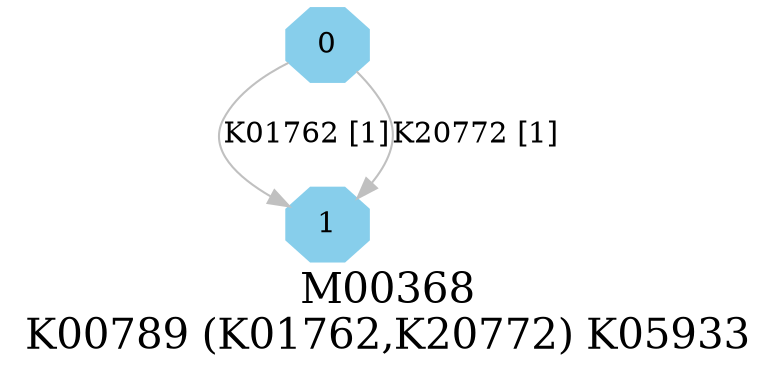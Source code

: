digraph G {
graph [label="M00368
K00789 (K01762,K20772) K05933",fontsize=20];
node [shape=box,style=filled];
edge [len=3,color=grey];
{node [width=.3,height=.3,shape=octagon,style=filled,color=skyblue] 0 1 }
0 -> 1 [label="K01762 [1]"];
0 -> 1 [label="K20772 [1]"];
}